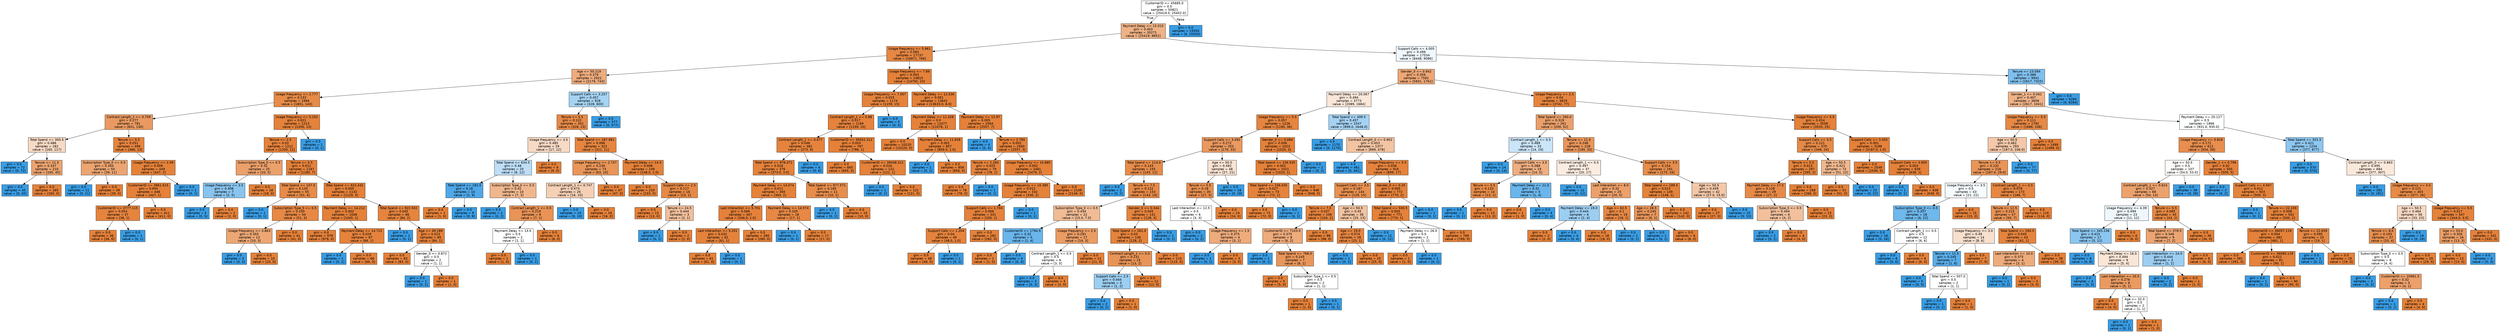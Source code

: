 digraph Tree {
node [shape=box, style="filled", color="black", fontname="helvetica"] ;
edge [fontname="helvetica"] ;
0 [label="CustomerID <= 45685.0\ngini = 0.5\nsamples = 50821\nvalue = [25419.0, 25402.0]", fillcolor="#ffffff"] ;
1 [label="Payment Delay <= 15.015\ngini = 0.403\nsamples = 35271\nvalue = [25419, 9852]", fillcolor="#efb286"] ;
0 -> 1 [labeldistance=2.5, labelangle=45, headlabel="True"] ;
2 [label="Usage Frequency <= 5.961\ngini = 0.083\nsamples = 17737\nvalue = [16971, 766]", fillcolor="#e68742"] ;
1 -> 2 ;
3 [label="Age <= 50.219\ngini = 0.379\nsamples = 2922\nvalue = [2179, 743]", fillcolor="#eeac7d"] ;
2 -> 3 ;
4 [label="Usage Frequency <= 2.777\ngini = 0.133\nsamples = 1994\nvalue = [1851, 143]", fillcolor="#e78b48"] ;
3 -> 4 ;
5 [label="Contract Length_1 <= 0.759\ngini = 0.277\nsamples = 781\nvalue = [651, 130]", fillcolor="#ea9a61"] ;
4 -> 5 ;
6 [label="Total Spend <= 300.5\ngini = 0.486\nsamples = 282\nvalue = [165, 117]", fillcolor="#f7dac5"] ;
5 -> 6 ;
7 [label="gini = 0.0\nsamples = 72\nvalue = [0, 72]", fillcolor="#399de5"] ;
6 -> 7 ;
8 [label="Tenure <= 11.5\ngini = 0.337\nsamples = 210\nvalue = [165, 45]", fillcolor="#eca36f"] ;
6 -> 8 ;
9 [label="gini = 0.0\nsamples = 45\nvalue = [0, 45]", fillcolor="#399de5"] ;
8 -> 9 ;
10 [label="gini = 0.0\nsamples = 165\nvalue = [165, 0]", fillcolor="#e58139"] ;
8 -> 10 ;
11 [label="Tenure <= 5.5\ngini = 0.051\nsamples = 499\nvalue = [486, 13]", fillcolor="#e6843e"] ;
5 -> 11 ;
12 [label="Subscription Type_0 <= 0.5\ngini = 0.343\nsamples = 50\nvalue = [39, 11]", fillcolor="#eca571"] ;
11 -> 12 ;
13 [label="gini = 0.0\nsamples = 11\nvalue = [0, 11]", fillcolor="#399de5"] ;
12 -> 13 ;
14 [label="gini = 0.0\nsamples = 39\nvalue = [39, 0]", fillcolor="#e58139"] ;
12 -> 14 ;
15 [label="Usage Frequency <= 2.09\ngini = 0.009\nsamples = 449\nvalue = [447, 2]", fillcolor="#e5823a"] ;
11 -> 15 ;
16 [label="CustomerID <= 3861.615\ngini = 0.004\nsamples = 448\nvalue = [447, 1]", fillcolor="#e58139"] ;
15 -> 16 ;
17 [label="CustomerID <= 3777.115\ngini = 0.053\nsamples = 37\nvalue = [36, 1]", fillcolor="#e6843e"] ;
16 -> 17 ;
18 [label="gini = 0.0\nsamples = 36\nvalue = [36, 0]", fillcolor="#e58139"] ;
17 -> 18 ;
19 [label="gini = 0.0\nsamples = 1\nvalue = [0, 1]", fillcolor="#399de5"] ;
17 -> 19 ;
20 [label="gini = 0.0\nsamples = 411\nvalue = [411, 0]", fillcolor="#e58139"] ;
16 -> 20 ;
21 [label="gini = 0.0\nsamples = 1\nvalue = [0, 1]", fillcolor="#399de5"] ;
15 -> 21 ;
22 [label="Usage Frequency <= 5.252\ngini = 0.021\nsamples = 1213\nvalue = [1200, 13]", fillcolor="#e5823b"] ;
4 -> 22 ;
23 [label="Tenure <= 2.5\ngini = 0.02\nsamples = 1212\nvalue = [1200, 12]", fillcolor="#e5823b"] ;
22 -> 23 ;
24 [label="Subscription Type_0 <= 0.5\ngini = 0.32\nsamples = 25\nvalue = [20, 5]", fillcolor="#eca06a"] ;
23 -> 24 ;
25 [label="Usage Frequency <= 3.5\ngini = 0.408\nsamples = 7\nvalue = [2, 5]", fillcolor="#88c4ef"] ;
24 -> 25 ;
26 [label="gini = 0.0\nsamples = 5\nvalue = [0, 5]", fillcolor="#399de5"] ;
25 -> 26 ;
27 [label="gini = 0.0\nsamples = 2\nvalue = [2, 0]", fillcolor="#e58139"] ;
25 -> 27 ;
28 [label="gini = 0.0\nsamples = 18\nvalue = [18, 0]", fillcolor="#e58139"] ;
24 -> 28 ;
29 [label="Tenure <= 5.5\ngini = 0.012\nsamples = 1187\nvalue = [1180, 7]", fillcolor="#e5823a"] ;
23 -> 29 ;
30 [label="Total Spend <= 107.5\ngini = 0.135\nsamples = 55\nvalue = [51, 4]", fillcolor="#e78b49"] ;
29 -> 30 ;
31 [label="gini = 0.0\nsamples = 1\nvalue = [0, 1]", fillcolor="#399de5"] ;
30 -> 31 ;
32 [label="Subscription Type_0 <= 0.5\ngini = 0.105\nsamples = 54\nvalue = [51, 3]", fillcolor="#e78845"] ;
30 -> 32 ;
33 [label="Usage Frequency <= 3.863\ngini = 0.355\nsamples = 13\nvalue = [10, 3]", fillcolor="#eda774"] ;
32 -> 33 ;
34 [label="gini = 0.0\nsamples = 3\nvalue = [0, 3]", fillcolor="#399de5"] ;
33 -> 34 ;
35 [label="gini = 0.0\nsamples = 10\nvalue = [10, 0]", fillcolor="#e58139"] ;
33 -> 35 ;
36 [label="gini = 0.0\nsamples = 41\nvalue = [41, 0]", fillcolor="#e58139"] ;
32 -> 36 ;
37 [label="Total Spend <= 922.432\ngini = 0.005\nsamples = 1132\nvalue = [1129, 3]", fillcolor="#e5813a"] ;
29 -> 37 ;
38 [label="Payment Delay <= 14.212\ngini = 0.002\nsamples = 1046\nvalue = [1045, 1]", fillcolor="#e58139"] ;
37 -> 38 ;
39 [label="gini = 0.0\nsamples = 979\nvalue = [979, 0]", fillcolor="#e58139"] ;
38 -> 39 ;
40 [label="Payment Delay <= 14.712\ngini = 0.029\nsamples = 67\nvalue = [66, 1]", fillcolor="#e5833c"] ;
38 -> 40 ;
41 [label="gini = 0.0\nsamples = 1\nvalue = [0, 1]", fillcolor="#399de5"] ;
40 -> 41 ;
42 [label="gini = 0.0\nsamples = 66\nvalue = [66, 0]", fillcolor="#e58139"] ;
40 -> 42 ;
43 [label="Total Spend <= 922.932\ngini = 0.045\nsamples = 86\nvalue = [84, 2]", fillcolor="#e6843e"] ;
37 -> 43 ;
44 [label="gini = 0.0\nsamples = 1\nvalue = [0, 1]", fillcolor="#399de5"] ;
43 -> 44 ;
45 [label="Age <= 49.189\ngini = 0.023\nsamples = 85\nvalue = [84, 1]", fillcolor="#e5823b"] ;
43 -> 45 ;
46 [label="gini = 0.0\nsamples = 83\nvalue = [83, 0]", fillcolor="#e58139"] ;
45 -> 46 ;
47 [label="Gender_0 <= 0.872\ngini = 0.5\nsamples = 2\nvalue = [1, 1]", fillcolor="#ffffff"] ;
45 -> 47 ;
48 [label="gini = 0.0\nsamples = 1\nvalue = [0, 1]", fillcolor="#399de5"] ;
47 -> 48 ;
49 [label="gini = 0.0\nsamples = 1\nvalue = [1, 0]", fillcolor="#e58139"] ;
47 -> 49 ;
50 [label="gini = 0.0\nsamples = 1\nvalue = [0, 1]", fillcolor="#399de5"] ;
22 -> 50 ;
51 [label="Support Calls <= 3.257\ngini = 0.457\nsamples = 928\nvalue = [328, 600]", fillcolor="#a5d3f3"] ;
3 -> 51 ;
52 [label="Tenure <= 5.5\ngini = 0.122\nsamples = 351\nvalue = [328, 23]", fillcolor="#e78a47"] ;
51 -> 52 ;
53 [label="Usage Frequency <= 3.5\ngini = 0.485\nsamples = 29\nvalue = [17, 12]", fillcolor="#f7dac5"] ;
52 -> 53 ;
54 [label="Total Spend <= 634.5\ngini = 0.48\nsamples = 20\nvalue = [8, 12]", fillcolor="#bddef6"] ;
53 -> 54 ;
55 [label="Total Spend <= 182.5\ngini = 0.18\nsamples = 10\nvalue = [1, 9]", fillcolor="#4fa8e8"] ;
54 -> 55 ;
56 [label="gini = 0.0\nsamples = 1\nvalue = [1, 0]", fillcolor="#e58139"] ;
55 -> 56 ;
57 [label="gini = 0.0\nsamples = 9\nvalue = [0, 9]", fillcolor="#399de5"] ;
55 -> 57 ;
58 [label="Subscription Type_0 <= 0.5\ngini = 0.42\nsamples = 10\nvalue = [7, 3]", fillcolor="#f0b78e"] ;
54 -> 58 ;
59 [label="gini = 0.0\nsamples = 2\nvalue = [0, 2]", fillcolor="#399de5"] ;
58 -> 59 ;
60 [label="Contract Length_1 <= 0.5\ngini = 0.219\nsamples = 8\nvalue = [7, 1]", fillcolor="#e99355"] ;
58 -> 60 ;
61 [label="Payment Delay <= 13.5\ngini = 0.5\nsamples = 2\nvalue = [1, 1]", fillcolor="#ffffff"] ;
60 -> 61 ;
62 [label="gini = 0.0\nsamples = 1\nvalue = [1, 0]", fillcolor="#e58139"] ;
61 -> 62 ;
63 [label="gini = 0.0\nsamples = 1\nvalue = [0, 1]", fillcolor="#399de5"] ;
61 -> 63 ;
64 [label="gini = 0.0\nsamples = 6\nvalue = [6, 0]", fillcolor="#e58139"] ;
60 -> 64 ;
65 [label="gini = 0.0\nsamples = 9\nvalue = [9, 0]", fillcolor="#e58139"] ;
53 -> 65 ;
66 [label="Total Spend <= 287.981\ngini = 0.066\nsamples = 322\nvalue = [311, 11]", fillcolor="#e68540"] ;
52 -> 66 ;
67 [label="Usage Frequency <= 2.747\ngini = 0.236\nsamples = 73\nvalue = [63, 10]", fillcolor="#e99558"] ;
66 -> 67 ;
68 [label="Contract Length_1 <= 0.747\ngini = 0.473\nsamples = 26\nvalue = [16, 10]", fillcolor="#f5d0b5"] ;
67 -> 68 ;
69 [label="gini = 0.0\nsamples = 10\nvalue = [0, 10]", fillcolor="#399de5"] ;
68 -> 69 ;
70 [label="gini = 0.0\nsamples = 16\nvalue = [16, 0]", fillcolor="#e58139"] ;
68 -> 70 ;
71 [label="gini = 0.0\nsamples = 47\nvalue = [47, 0]", fillcolor="#e58139"] ;
67 -> 71 ;
72 [label="Payment Delay <= 14.5\ngini = 0.008\nsamples = 249\nvalue = [248.0, 1.0]", fillcolor="#e5823a"] ;
66 -> 72 ;
73 [label="gini = 0.0\nsamples = 233\nvalue = [233, 0]", fillcolor="#e58139"] ;
72 -> 73 ;
74 [label="Support Calls <= 2.5\ngini = 0.117\nsamples = 16\nvalue = [15, 1]", fillcolor="#e78946"] ;
72 -> 74 ;
75 [label="gini = 0.0\nsamples = 13\nvalue = [13, 0]", fillcolor="#e58139"] ;
74 -> 75 ;
76 [label="Tenure <= 24.5\ngini = 0.444\nsamples = 3\nvalue = [2, 1]", fillcolor="#f2c09c"] ;
74 -> 76 ;
77 [label="gini = 0.0\nsamples = 1\nvalue = [0, 1]", fillcolor="#399de5"] ;
76 -> 77 ;
78 [label="gini = 0.0\nsamples = 2\nvalue = [2, 0]", fillcolor="#e58139"] ;
76 -> 78 ;
79 [label="gini = 0.0\nsamples = 577\nvalue = [0, 577]", fillcolor="#399de5"] ;
51 -> 79 ;
80 [label="Usage Frequency <= 7.89\ngini = 0.003\nsamples = 14815\nvalue = [14792, 23]", fillcolor="#e58139"] ;
2 -> 80 ;
81 [label="Usage Frequency <= 7.007\ngini = 0.025\nsamples = 1174\nvalue = [1159, 15]", fillcolor="#e5833c"] ;
80 -> 81 ;
82 [label="Contract Length_1 <= 0.88\ngini = 0.017\nsamples = 1169\nvalue = [1159, 10]", fillcolor="#e5823b"] ;
81 -> 82 ;
83 [label="Contract Length_1 <= 0.077\ngini = 0.046\nsamples = 382\nvalue = [373, 9]", fillcolor="#e6843e"] ;
82 -> 83 ;
84 [label="Total Spend <= 976.071\ngini = 0.016\nsamples = 376\nvalue = [373.0, 3.0]", fillcolor="#e5823b"] ;
83 -> 84 ;
85 [label="Payment Delay <= 14.074\ngini = 0.011\nsamples = 365\nvalue = [363, 2]", fillcolor="#e5823a"] ;
84 -> 85 ;
86 [label="Last Interaction <= 5.701\ngini = 0.006\nsamples = 347\nvalue = [346.0, 1.0]", fillcolor="#e5813a"] ;
85 -> 86 ;
87 [label="Last Interaction <= 5.201\ngini = 0.032\nsamples = 62\nvalue = [61, 1]", fillcolor="#e5833c"] ;
86 -> 87 ;
88 [label="gini = 0.0\nsamples = 61\nvalue = [61, 0]", fillcolor="#e58139"] ;
87 -> 88 ;
89 [label="gini = 0.0\nsamples = 1\nvalue = [0, 1]", fillcolor="#399de5"] ;
87 -> 89 ;
90 [label="gini = 0.0\nsamples = 285\nvalue = [285, 0]", fillcolor="#e58139"] ;
86 -> 90 ;
91 [label="Payment Delay <= 14.574\ngini = 0.105\nsamples = 18\nvalue = [17, 1]", fillcolor="#e78845"] ;
85 -> 91 ;
92 [label="gini = 0.0\nsamples = 1\nvalue = [0, 1]", fillcolor="#399de5"] ;
91 -> 92 ;
93 [label="gini = 0.0\nsamples = 17\nvalue = [17, 0]", fillcolor="#e58139"] ;
91 -> 93 ;
94 [label="Total Spend <= 977.571\ngini = 0.165\nsamples = 11\nvalue = [10, 1]", fillcolor="#e88e4d"] ;
84 -> 94 ;
95 [label="gini = 0.0\nsamples = 1\nvalue = [0, 1]", fillcolor="#399de5"] ;
94 -> 95 ;
96 [label="gini = 0.0\nsamples = 10\nvalue = [10, 0]", fillcolor="#e58139"] ;
94 -> 96 ;
97 [label="gini = 0.0\nsamples = 6\nvalue = [0, 6]", fillcolor="#399de5"] ;
83 -> 97 ;
98 [label="CustomerID <= 39352.312\ngini = 0.003\nsamples = 787\nvalue = [786, 1]", fillcolor="#e58139"] ;
82 -> 98 ;
99 [label="gini = 0.0\nsamples = 665\nvalue = [665, 0]", fillcolor="#e58139"] ;
98 -> 99 ;
100 [label="CustomerID <= 39438.312\ngini = 0.016\nsamples = 122\nvalue = [121, 1]", fillcolor="#e5823b"] ;
98 -> 100 ;
101 [label="gini = 0.0\nsamples = 1\nvalue = [0, 1]", fillcolor="#399de5"] ;
100 -> 101 ;
102 [label="gini = 0.0\nsamples = 121\nvalue = [121, 0]", fillcolor="#e58139"] ;
100 -> 102 ;
103 [label="gini = 0.0\nsamples = 5\nvalue = [0, 5]", fillcolor="#399de5"] ;
81 -> 103 ;
104 [label="Payment Delay <= 12.036\ngini = 0.001\nsamples = 13641\nvalue = [13633.0, 8.0]", fillcolor="#e58139"] ;
80 -> 104 ;
105 [label="Payment Delay <= 11.428\ngini = 0.0\nsamples = 11077\nvalue = [11076, 1]", fillcolor="#e58139"] ;
104 -> 105 ;
106 [label="gini = 0.0\nsamples = 10220\nvalue = [10220, 0]", fillcolor="#e58139"] ;
105 -> 106 ;
107 [label="Payment Delay <= 11.928\ngini = 0.002\nsamples = 857\nvalue = [856.0, 1.0]", fillcolor="#e58139"] ;
105 -> 107 ;
108 [label="gini = 0.0\nsamples = 1\nvalue = [0, 1]", fillcolor="#399de5"] ;
107 -> 108 ;
109 [label="gini = 0.0\nsamples = 856\nvalue = [856, 0]", fillcolor="#e58139"] ;
107 -> 109 ;
110 [label="Payment Delay <= 12.97\ngini = 0.005\nsamples = 2564\nvalue = [2557, 7]", fillcolor="#e5813a"] ;
104 -> 110 ;
111 [label="gini = 0.0\nsamples = 4\nvalue = [0, 4]", fillcolor="#399de5"] ;
110 -> 111 ;
112 [label="Tenure <= 2.765\ngini = 0.002\nsamples = 2560\nvalue = [2557, 3]", fillcolor="#e58139"] ;
110 -> 112 ;
113 [label="Tenure <= 2.265\ngini = 0.025\nsamples = 79\nvalue = [78, 1]", fillcolor="#e5833c"] ;
112 -> 113 ;
114 [label="gini = 0.0\nsamples = 78\nvalue = [78, 0]", fillcolor="#e58139"] ;
113 -> 114 ;
115 [label="gini = 0.0\nsamples = 1\nvalue = [0, 1]", fillcolor="#399de5"] ;
113 -> 115 ;
116 [label="Usage Frequency <= 10.885\ngini = 0.002\nsamples = 2481\nvalue = [2479, 2]", fillcolor="#e58139"] ;
112 -> 116 ;
117 [label="Usage Frequency <= 10.385\ngini = 0.012\nsamples = 332\nvalue = [330, 2]", fillcolor="#e5823a"] ;
116 -> 117 ;
118 [label="Support Calls <= 1.704\ngini = 0.006\nsamples = 331\nvalue = [330, 1]", fillcolor="#e5813a"] ;
117 -> 118 ;
119 [label="Support Calls <= 1.204\ngini = 0.04\nsamples = 49\nvalue = [48.0, 1.0]", fillcolor="#e6843d"] ;
118 -> 119 ;
120 [label="gini = 0.0\nsamples = 48\nvalue = [48, 0]", fillcolor="#e58139"] ;
119 -> 120 ;
121 [label="gini = 0.0\nsamples = 1\nvalue = [0, 1]", fillcolor="#399de5"] ;
119 -> 121 ;
122 [label="gini = 0.0\nsamples = 282\nvalue = [282, 0]", fillcolor="#e58139"] ;
118 -> 122 ;
123 [label="gini = 0.0\nsamples = 1\nvalue = [0, 1]", fillcolor="#399de5"] ;
117 -> 123 ;
124 [label="gini = 0.0\nsamples = 2149\nvalue = [2149, 0]", fillcolor="#e58139"] ;
116 -> 124 ;
125 [label="Support Calls <= 4.005\ngini = 0.499\nsamples = 17534\nvalue = [8448, 9086]", fillcolor="#f1f8fd"] ;
1 -> 125 ;
126 [label="Gender_0 <= 0.942\ngini = 0.356\nsamples = 7592\nvalue = [5831, 1761]", fillcolor="#eda775"] ;
125 -> 126 ;
127 [label="Payment Delay <= 20.067\ngini = 0.494\nsamples = 3773\nvalue = [2089, 1684]", fillcolor="#fae7d9"] ;
126 -> 127 ;
128 [label="Usage Frequency <= 5.5\ngini = 0.057\nsamples = 1226\nvalue = [1190, 36]", fillcolor="#e6853f"] ;
127 -> 128 ;
129 [label="Support Calls <= 3.492\ngini = 0.272\nsamples = 203\nvalue = [170, 33]", fillcolor="#ea995f"] ;
128 -> 129 ;
130 [label="Total Spend <= 114.0\ngini = 0.143\nsamples = 155\nvalue = [143, 12]", fillcolor="#e78c4a"] ;
129 -> 130 ;
131 [label="gini = 0.0\nsamples = 2\nvalue = [0, 2]", fillcolor="#399de5"] ;
130 -> 131 ;
132 [label="Tenure <= 7.5\ngini = 0.122\nsamples = 153\nvalue = [143, 10]", fillcolor="#e78a47"] ;
130 -> 132 ;
133 [label="Subscription Type_0 <= 0.5\ngini = 0.434\nsamples = 22\nvalue = [15.0, 7.0]", fillcolor="#f1bc95"] ;
132 -> 133 ;
134 [label="CustomerID <= 1794.5\ngini = 0.32\nsamples = 5\nvalue = [1, 4]", fillcolor="#6ab6ec"] ;
133 -> 134 ;
135 [label="gini = 0.0\nsamples = 1\nvalue = [1, 0]", fillcolor="#e58139"] ;
134 -> 135 ;
136 [label="gini = 0.0\nsamples = 4\nvalue = [0, 4]", fillcolor="#399de5"] ;
134 -> 136 ;
137 [label="Usage Frequency <= 2.5\ngini = 0.291\nsamples = 17\nvalue = [14, 3]", fillcolor="#eb9c63"] ;
133 -> 137 ;
138 [label="Contract Length_1 <= 0.5\ngini = 0.5\nsamples = 6\nvalue = [3, 3]", fillcolor="#ffffff"] ;
137 -> 138 ;
139 [label="gini = 0.0\nsamples = 3\nvalue = [0, 3]", fillcolor="#399de5"] ;
138 -> 139 ;
140 [label="gini = 0.0\nsamples = 3\nvalue = [3, 0]", fillcolor="#e58139"] ;
138 -> 140 ;
141 [label="gini = 0.0\nsamples = 11\nvalue = [11, 0]", fillcolor="#e58139"] ;
137 -> 141 ;
142 [label="Gender_0 <= 0.344\ngini = 0.045\nsamples = 131\nvalue = [128, 3]", fillcolor="#e6843e"] ;
132 -> 142 ;
143 [label="Total Spend <= 261.0\ngini = 0.03\nsamples = 130\nvalue = [128, 2]", fillcolor="#e5833c"] ;
142 -> 143 ;
144 [label="Contract Length_1 <= 0.5\ngini = 0.231\nsamples = 15\nvalue = [13, 2]", fillcolor="#e99457"] ;
143 -> 144 ;
145 [label="Support Calls <= 2.5\ngini = 0.444\nsamples = 3\nvalue = [1, 2]", fillcolor="#9ccef2"] ;
144 -> 145 ;
146 [label="gini = 0.0\nsamples = 2\nvalue = [0, 2]", fillcolor="#399de5"] ;
145 -> 146 ;
147 [label="gini = 0.0\nsamples = 1\nvalue = [1, 0]", fillcolor="#e58139"] ;
145 -> 147 ;
148 [label="gini = 0.0\nsamples = 12\nvalue = [12, 0]", fillcolor="#e58139"] ;
144 -> 148 ;
149 [label="gini = 0.0\nsamples = 115\nvalue = [115, 0]", fillcolor="#e58139"] ;
143 -> 149 ;
150 [label="gini = 0.0\nsamples = 1\nvalue = [0, 1]", fillcolor="#399de5"] ;
142 -> 150 ;
151 [label="Age <= 50.0\ngini = 0.492\nsamples = 48\nvalue = [27, 21]", fillcolor="#f9e3d3"] ;
129 -> 151 ;
152 [label="Tenure <= 5.5\ngini = 0.18\nsamples = 30\nvalue = [27, 3]", fillcolor="#e88f4f"] ;
151 -> 152 ;
153 [label="Last Interaction <= 12.5\ngini = 0.5\nsamples = 6\nvalue = [3, 3]", fillcolor="#ffffff"] ;
152 -> 153 ;
154 [label="gini = 0.0\nsamples = 2\nvalue = [0, 2]", fillcolor="#399de5"] ;
153 -> 154 ;
155 [label="Usage Frequency <= 1.5\ngini = 0.375\nsamples = 4\nvalue = [3, 1]", fillcolor="#eeab7b"] ;
153 -> 155 ;
156 [label="gini = 0.0\nsamples = 1\nvalue = [0, 1]", fillcolor="#399de5"] ;
155 -> 156 ;
157 [label="gini = 0.0\nsamples = 3\nvalue = [3, 0]", fillcolor="#e58139"] ;
155 -> 157 ;
158 [label="gini = 0.0\nsamples = 24\nvalue = [24, 0]", fillcolor="#e58139"] ;
152 -> 158 ;
159 [label="gini = 0.0\nsamples = 18\nvalue = [0, 18]", fillcolor="#399de5"] ;
151 -> 159 ;
160 [label="Gender_0 <= 0.084\ngini = 0.006\nsamples = 1023\nvalue = [1020, 3]", fillcolor="#e5813a"] ;
128 -> 160 ;
161 [label="Total Spend <= 156.535\ngini = 0.002\nsamples = 1021\nvalue = [1020, 1]", fillcolor="#e58139"] ;
160 -> 161 ;
162 [label="Total Spend <= 156.035\ngini = 0.027\nsamples = 73\nvalue = [72, 1]", fillcolor="#e5833c"] ;
161 -> 162 ;
163 [label="gini = 0.0\nsamples = 72\nvalue = [72, 0]", fillcolor="#e58139"] ;
162 -> 163 ;
164 [label="gini = 0.0\nsamples = 1\nvalue = [0, 1]", fillcolor="#399de5"] ;
162 -> 164 ;
165 [label="gini = 0.0\nsamples = 948\nvalue = [948, 0]", fillcolor="#e58139"] ;
161 -> 165 ;
166 [label="gini = 0.0\nsamples = 2\nvalue = [0, 2]", fillcolor="#399de5"] ;
160 -> 166 ;
167 [label="Total Spend <= 499.5\ngini = 0.457\nsamples = 2547\nvalue = [899.0, 1648.0]", fillcolor="#a5d2f3"] ;
127 -> 167 ;
168 [label="gini = 0.0\nsamples = 1170\nvalue = [0, 1170]", fillcolor="#399de5"] ;
167 -> 168 ;
169 [label="Contract Length_0 <= 0.902\ngini = 0.453\nsamples = 1377\nvalue = [899, 478]", fillcolor="#f3c4a2"] ;
167 -> 169 ;
170 [label="gini = 0.0\nsamples = 461\nvalue = [0, 461]", fillcolor="#399de5"] ;
169 -> 170 ;
171 [label="Usage Frequency <= 5.5\ngini = 0.036\nsamples = 916\nvalue = [899, 17]", fillcolor="#e5833d"] ;
169 -> 171 ;
172 [label="Support Calls <= 3.5\ngini = 0.187\nsamples = 144\nvalue = [129, 15]", fillcolor="#e89050"] ;
171 -> 172 ;
173 [label="Tenure <= 7.5\ngini = 0.037\nsamples = 106\nvalue = [104, 2]", fillcolor="#e6833d"] ;
172 -> 173 ;
174 [label="CustomerID <= 7103.0\ngini = 0.375\nsamples = 8\nvalue = [6, 2]", fillcolor="#eeab7b"] ;
173 -> 174 ;
175 [label="gini = 0.0\nsamples = 1\nvalue = [0, 1]", fillcolor="#399de5"] ;
174 -> 175 ;
176 [label="Total Spend <= 768.0\ngini = 0.245\nsamples = 7\nvalue = [6, 1]", fillcolor="#e9965a"] ;
174 -> 176 ;
177 [label="gini = 0.0\nsamples = 5\nvalue = [5, 0]", fillcolor="#e58139"] ;
176 -> 177 ;
178 [label="Subscription Type_1 <= 0.5\ngini = 0.5\nsamples = 2\nvalue = [1, 1]", fillcolor="#ffffff"] ;
176 -> 178 ;
179 [label="gini = 0.0\nsamples = 1\nvalue = [1, 0]", fillcolor="#e58139"] ;
178 -> 179 ;
180 [label="gini = 0.0\nsamples = 1\nvalue = [0, 1]", fillcolor="#399de5"] ;
178 -> 180 ;
181 [label="gini = 0.0\nsamples = 98\nvalue = [98, 0]", fillcolor="#e58139"] ;
173 -> 181 ;
182 [label="Age <= 50.5\ngini = 0.45\nsamples = 38\nvalue = [25, 13]", fillcolor="#f3c3a0"] ;
172 -> 182 ;
183 [label="Age <= 19.0\ngini = 0.074\nsamples = 26\nvalue = [25, 1]", fillcolor="#e68641"] ;
182 -> 183 ;
184 [label="gini = 0.0\nsamples = 1\nvalue = [0, 1]", fillcolor="#399de5"] ;
183 -> 184 ;
185 [label="gini = 0.0\nsamples = 25\nvalue = [25, 0]", fillcolor="#e58139"] ;
183 -> 185 ;
186 [label="gini = 0.0\nsamples = 12\nvalue = [0, 12]", fillcolor="#399de5"] ;
182 -> 186 ;
187 [label="Gender_0 <= 0.35\ngini = 0.005\nsamples = 772\nvalue = [770, 2]", fillcolor="#e5813a"] ;
171 -> 187 ;
188 [label="Total Spend <= 500.5\ngini = 0.003\nsamples = 771\nvalue = [770, 1]", fillcolor="#e58139"] ;
187 -> 188 ;
189 [label="Payment Delay <= 26.5\ngini = 0.5\nsamples = 2\nvalue = [1, 1]", fillcolor="#ffffff"] ;
188 -> 189 ;
190 [label="gini = 0.0\nsamples = 1\nvalue = [1, 0]", fillcolor="#e58139"] ;
189 -> 190 ;
191 [label="gini = 0.0\nsamples = 1\nvalue = [0, 1]", fillcolor="#399de5"] ;
189 -> 191 ;
192 [label="gini = 0.0\nsamples = 769\nvalue = [769, 0]", fillcolor="#e58139"] ;
188 -> 192 ;
193 [label="gini = 0.0\nsamples = 1\nvalue = [0, 1]", fillcolor="#399de5"] ;
187 -> 193 ;
194 [label="Usage Frequency <= 2.5\ngini = 0.04\nsamples = 3819\nvalue = [3742, 77]", fillcolor="#e6843d"] ;
126 -> 194 ;
195 [label="Total Spend <= 260.0\ngini = 0.319\nsamples = 261\nvalue = [209, 52]", fillcolor="#eba06a"] ;
194 -> 195 ;
196 [label="Contract Length_1 <= 0.5\ngini = 0.489\nsamples = 33\nvalue = [14, 19]", fillcolor="#cbe5f8"] ;
195 -> 196 ;
197 [label="gini = 0.0\nsamples = 14\nvalue = [0, 14]", fillcolor="#399de5"] ;
196 -> 197 ;
198 [label="Support Calls <= 3.5\ngini = 0.388\nsamples = 19\nvalue = [14, 5]", fillcolor="#eeae80"] ;
196 -> 198 ;
199 [label="Tenure <= 5.5\ngini = 0.133\nsamples = 14\nvalue = [13, 1]", fillcolor="#e78b48"] ;
198 -> 199 ;
200 [label="gini = 0.0\nsamples = 1\nvalue = [0, 1]", fillcolor="#399de5"] ;
199 -> 200 ;
201 [label="gini = 0.0\nsamples = 13\nvalue = [13, 0]", fillcolor="#e58139"] ;
199 -> 201 ;
202 [label="Payment Delay <= 21.0\ngini = 0.32\nsamples = 5\nvalue = [1, 4]", fillcolor="#6ab6ec"] ;
198 -> 202 ;
203 [label="gini = 0.0\nsamples = 1\nvalue = [1, 0]", fillcolor="#e58139"] ;
202 -> 203 ;
204 [label="gini = 0.0\nsamples = 4\nvalue = [0, 4]", fillcolor="#399de5"] ;
202 -> 204 ;
205 [label="Tenure <= 11.5\ngini = 0.248\nsamples = 228\nvalue = [195, 33]", fillcolor="#e9965b"] ;
195 -> 205 ;
206 [label="Contract Length_1 <= 0.5\ngini = 0.497\nsamples = 37\nvalue = [20, 17]", fillcolor="#fbece1"] ;
205 -> 206 ;
207 [label="gini = 0.0\nsamples = 12\nvalue = [0, 12]", fillcolor="#399de5"] ;
206 -> 207 ;
208 [label="Last Interaction <= 8.0\ngini = 0.32\nsamples = 25\nvalue = [20, 5]", fillcolor="#eca06a"] ;
206 -> 208 ;
209 [label="Payment Delay <= 19.0\ngini = 0.444\nsamples = 6\nvalue = [2, 4]", fillcolor="#9ccef2"] ;
208 -> 209 ;
210 [label="gini = 0.0\nsamples = 2\nvalue = [2, 0]", fillcolor="#e58139"] ;
209 -> 210 ;
211 [label="gini = 0.0\nsamples = 4\nvalue = [0, 4]", fillcolor="#399de5"] ;
209 -> 211 ;
212 [label="Age <= 62.5\ngini = 0.1\nsamples = 19\nvalue = [18, 1]", fillcolor="#e68844"] ;
208 -> 212 ;
213 [label="gini = 0.0\nsamples = 18\nvalue = [18, 0]", fillcolor="#e58139"] ;
212 -> 213 ;
214 [label="gini = 0.0\nsamples = 1\nvalue = [0, 1]", fillcolor="#399de5"] ;
212 -> 214 ;
215 [label="Support Calls <= 3.5\ngini = 0.154\nsamples = 191\nvalue = [175, 16]", fillcolor="#e78d4b"] ;
205 -> 215 ;
216 [label="Total Spend <= 289.5\ngini = 0.013\nsamples = 149\nvalue = [148, 1]", fillcolor="#e5823a"] ;
215 -> 216 ;
217 [label="Age <= 28.5\ngini = 0.245\nsamples = 7\nvalue = [6, 1]", fillcolor="#e9965a"] ;
216 -> 217 ;
218 [label="gini = 0.0\nsamples = 1\nvalue = [0, 1]", fillcolor="#399de5"] ;
217 -> 218 ;
219 [label="gini = 0.0\nsamples = 6\nvalue = [6, 0]", fillcolor="#e58139"] ;
217 -> 219 ;
220 [label="gini = 0.0\nsamples = 142\nvalue = [142, 0]", fillcolor="#e58139"] ;
216 -> 220 ;
221 [label="Age <= 50.5\ngini = 0.459\nsamples = 42\nvalue = [27.0, 15.0]", fillcolor="#f3c7a7"] ;
215 -> 221 ;
222 [label="gini = 0.0\nsamples = 27\nvalue = [27, 0]", fillcolor="#e58139"] ;
221 -> 222 ;
223 [label="gini = 0.0\nsamples = 15\nvalue = [0, 15]", fillcolor="#399de5"] ;
221 -> 223 ;
224 [label="Usage Frequency <= 5.5\ngini = 0.014\nsamples = 3558\nvalue = [3533, 25]", fillcolor="#e5823a"] ;
194 -> 224 ;
225 [label="Support Calls <= 3.5\ngini = 0.121\nsamples = 370\nvalue = [346, 24]", fillcolor="#e78a47"] ;
224 -> 225 ;
226 [label="Tenure <= 5.5\ngini = 0.013\nsamples = 297\nvalue = [295, 2]", fillcolor="#e5823a"] ;
225 -> 226 ;
227 [label="Payment Delay <= 17.5\ngini = 0.128\nsamples = 29\nvalue = [27, 2]", fillcolor="#e78a48"] ;
226 -> 227 ;
228 [label="Subscription Type_0 <= 0.5\ngini = 0.444\nsamples = 6\nvalue = [4, 2]", fillcolor="#f2c09c"] ;
227 -> 228 ;
229 [label="gini = 0.0\nsamples = 2\nvalue = [0, 2]", fillcolor="#399de5"] ;
228 -> 229 ;
230 [label="gini = 0.0\nsamples = 4\nvalue = [4, 0]", fillcolor="#e58139"] ;
228 -> 230 ;
231 [label="gini = 0.0\nsamples = 23\nvalue = [23, 0]", fillcolor="#e58139"] ;
227 -> 231 ;
232 [label="gini = 0.0\nsamples = 268\nvalue = [268, 0]", fillcolor="#e58139"] ;
226 -> 232 ;
233 [label="Age <= 50.5\ngini = 0.421\nsamples = 73\nvalue = [51, 22]", fillcolor="#f0b78e"] ;
225 -> 233 ;
234 [label="gini = 0.0\nsamples = 51\nvalue = [51, 0]", fillcolor="#e58139"] ;
233 -> 234 ;
235 [label="gini = 0.0\nsamples = 22\nvalue = [0, 22]", fillcolor="#399de5"] ;
233 -> 235 ;
236 [label="Support Calls <= 3.455\ngini = 0.001\nsamples = 3188\nvalue = [3187.0, 1.0]", fillcolor="#e58139"] ;
224 -> 236 ;
237 [label="gini = 0.0\nsamples = 2549\nvalue = [2549, 0]", fillcolor="#e58139"] ;
236 -> 237 ;
238 [label="Support Calls <= 3.955\ngini = 0.003\nsamples = 639\nvalue = [638, 1]", fillcolor="#e58139"] ;
236 -> 238 ;
239 [label="gini = 0.0\nsamples = 1\nvalue = [0, 1]", fillcolor="#399de5"] ;
238 -> 239 ;
240 [label="gini = 0.0\nsamples = 638\nvalue = [638, 0]", fillcolor="#e58139"] ;
238 -> 240 ;
241 [label="Tenure <= 23.094\ngini = 0.388\nsamples = 9942\nvalue = [2617, 7325]", fillcolor="#80c0ee"] ;
125 -> 241 ;
242 [label="Gender_1 <= 0.042\ngini = 0.407\nsamples = 3658\nvalue = [2617, 1041]", fillcolor="#efb388"] ;
241 -> 242 ;
243 [label="Usage Frequency <= 5.5\ngini = 0.111\nsamples = 1792\nvalue = [1686, 106]", fillcolor="#e78945"] ;
242 -> 243 ;
244 [label="Age <= 50.5\ngini = 0.462\nsamples = 293\nvalue = [187.0, 106.0]", fillcolor="#f4c8a9"] ;
243 -> 244 ;
245 [label="Tenure <= 5.5\ngini = 0.232\nsamples = 216\nvalue = [187.0, 29.0]", fillcolor="#e99558"] ;
244 -> 245 ;
246 [label="Usage Frequency <= 3.5\ngini = 0.5\nsamples = 43\nvalue = [21, 22]", fillcolor="#f6fbfe"] ;
245 -> 246 ;
247 [label="Subscription Type_0 <= 0.5\ngini = 0.337\nsamples = 28\nvalue = [6, 22]", fillcolor="#6fb8ec"] ;
246 -> 247 ;
248 [label="gini = 0.0\nsamples = 16\nvalue = [0, 16]", fillcolor="#399de5"] ;
247 -> 248 ;
249 [label="Contract Length_1 <= 0.5\ngini = 0.5\nsamples = 12\nvalue = [6, 6]", fillcolor="#ffffff"] ;
247 -> 249 ;
250 [label="gini = 0.0\nsamples = 6\nvalue = [0, 6]", fillcolor="#399de5"] ;
249 -> 250 ;
251 [label="gini = 0.0\nsamples = 6\nvalue = [6, 0]", fillcolor="#e58139"] ;
249 -> 251 ;
252 [label="gini = 0.0\nsamples = 15\nvalue = [15, 0]", fillcolor="#e58139"] ;
246 -> 252 ;
253 [label="Contract Length_1 <= 0.5\ngini = 0.078\nsamples = 173\nvalue = [166, 7]", fillcolor="#e68641"] ;
245 -> 253 ;
254 [label="Tenure <= 12.5\ngini = 0.215\nsamples = 57\nvalue = [50, 7]", fillcolor="#e99355"] ;
253 -> 254 ;
255 [label="Usage Frequency <= 3.0\ngini = 0.49\nsamples = 14\nvalue = [8, 6]", fillcolor="#f8e0ce"] ;
254 -> 255 ;
256 [label="Tenure <= 11.5\ngini = 0.245\nsamples = 7\nvalue = [1, 6]", fillcolor="#5aade9"] ;
255 -> 256 ;
257 [label="gini = 0.0\nsamples = 5\nvalue = [0, 5]", fillcolor="#399de5"] ;
256 -> 257 ;
258 [label="Total Spend <= 507.0\ngini = 0.5\nsamples = 2\nvalue = [1, 1]", fillcolor="#ffffff"] ;
256 -> 258 ;
259 [label="gini = 0.0\nsamples = 1\nvalue = [0, 1]", fillcolor="#399de5"] ;
258 -> 259 ;
260 [label="gini = 0.0\nsamples = 1\nvalue = [1, 0]", fillcolor="#e58139"] ;
258 -> 260 ;
261 [label="gini = 0.0\nsamples = 7\nvalue = [7, 0]", fillcolor="#e58139"] ;
255 -> 261 ;
262 [label="Total Spend <= 260.5\ngini = 0.045\nsamples = 43\nvalue = [42, 1]", fillcolor="#e6843e"] ;
254 -> 262 ;
263 [label="Last Interaction <= 10.0\ngini = 0.375\nsamples = 4\nvalue = [3, 1]", fillcolor="#eeab7b"] ;
262 -> 263 ;
264 [label="gini = 0.0\nsamples = 1\nvalue = [0, 1]", fillcolor="#399de5"] ;
263 -> 264 ;
265 [label="gini = 0.0\nsamples = 3\nvalue = [3, 0]", fillcolor="#e58139"] ;
263 -> 265 ;
266 [label="gini = 0.0\nsamples = 39\nvalue = [39, 0]", fillcolor="#e58139"] ;
262 -> 266 ;
267 [label="gini = 0.0\nsamples = 116\nvalue = [116, 0]", fillcolor="#e58139"] ;
253 -> 267 ;
268 [label="gini = 0.0\nsamples = 77\nvalue = [0, 77]", fillcolor="#399de5"] ;
244 -> 268 ;
269 [label="gini = 0.0\nsamples = 1499\nvalue = [1499, 0]", fillcolor="#e58139"] ;
243 -> 269 ;
270 [label="Payment Delay <= 20.127\ngini = 0.5\nsamples = 1866\nvalue = [931.0, 935.0]", fillcolor="#feffff"] ;
242 -> 270 ;
271 [label="Usage Frequency <= 5.826\ngini = 0.172\nsamples = 612\nvalue = [554, 58]", fillcolor="#e88e4e"] ;
270 -> 271 ;
272 [label="Age <= 50.5\ngini = 0.5\nsamples = 107\nvalue = [54.0, 53.0]", fillcolor="#fffdfb"] ;
271 -> 272 ;
273 [label="Contract Length_1 <= 0.624\ngini = 0.327\nsamples = 68\nvalue = [54, 14]", fillcolor="#eca26c"] ;
272 -> 273 ;
274 [label="Usage Frequency <= 4.39\ngini = 0.499\nsamples = 23\nvalue = [11, 12]", fillcolor="#eff7fd"] ;
273 -> 274 ;
275 [label="Total Spend <= 345.236\ngini = 0.415\nsamples = 17\nvalue = [5, 12]", fillcolor="#8bc6f0"] ;
274 -> 275 ;
276 [label="gini = 0.0\nsamples = 8\nvalue = [0, 8]", fillcolor="#399de5"] ;
275 -> 276 ;
277 [label="Payment Delay <= 16.5\ngini = 0.494\nsamples = 9\nvalue = [5, 4]", fillcolor="#fae6d7"] ;
275 -> 277 ;
278 [label="gini = 0.0\nsamples = 3\nvalue = [0, 3]", fillcolor="#399de5"] ;
277 -> 278 ;
279 [label="Last Interaction <= 20.5\ngini = 0.278\nsamples = 6\nvalue = [5, 1]", fillcolor="#ea9a61"] ;
277 -> 279 ;
280 [label="gini = 0.0\nsamples = 4\nvalue = [4, 0]", fillcolor="#e58139"] ;
279 -> 280 ;
281 [label="Age <= 32.0\ngini = 0.5\nsamples = 2\nvalue = [1, 1]", fillcolor="#ffffff"] ;
279 -> 281 ;
282 [label="gini = 0.0\nsamples = 1\nvalue = [0, 1]", fillcolor="#399de5"] ;
281 -> 282 ;
283 [label="gini = 0.0\nsamples = 1\nvalue = [1, 0]", fillcolor="#e58139"] ;
281 -> 283 ;
284 [label="gini = 0.0\nsamples = 6\nvalue = [6, 0]", fillcolor="#e58139"] ;
274 -> 284 ;
285 [label="Tenure <= 5.5\ngini = 0.085\nsamples = 45\nvalue = [43, 2]", fillcolor="#e68742"] ;
273 -> 285 ;
286 [label="Total Spend <= 378.5\ngini = 0.346\nsamples = 9\nvalue = [7, 2]", fillcolor="#eca572"] ;
285 -> 286 ;
287 [label="Last Interaction <= 24.0\ngini = 0.444\nsamples = 3\nvalue = [1, 2]", fillcolor="#9ccef2"] ;
286 -> 287 ;
288 [label="gini = 0.0\nsamples = 2\nvalue = [0, 2]", fillcolor="#399de5"] ;
287 -> 288 ;
289 [label="gini = 0.0\nsamples = 1\nvalue = [1, 0]", fillcolor="#e58139"] ;
287 -> 289 ;
290 [label="gini = 0.0\nsamples = 6\nvalue = [6, 0]", fillcolor="#e58139"] ;
286 -> 290 ;
291 [label="gini = 0.0\nsamples = 36\nvalue = [36, 0]", fillcolor="#e58139"] ;
285 -> 291 ;
292 [label="gini = 0.0\nsamples = 39\nvalue = [0, 39]", fillcolor="#399de5"] ;
272 -> 292 ;
293 [label="Gender_1 <= 0.796\ngini = 0.02\nsamples = 505\nvalue = [500, 5]", fillcolor="#e5823b"] ;
271 -> 293 ;
294 [label="gini = 0.0\nsamples = 2\nvalue = [0, 2]", fillcolor="#399de5"] ;
293 -> 294 ;
295 [label="Support Calls <= 4.947\ngini = 0.012\nsamples = 503\nvalue = [500, 3]", fillcolor="#e5823a"] ;
293 -> 295 ;
296 [label="gini = 0.0\nsamples = 1\nvalue = [0, 1]", fillcolor="#399de5"] ;
295 -> 296 ;
297 [label="Tenure <= 22.159\ngini = 0.008\nsamples = 502\nvalue = [500, 2]", fillcolor="#e5823a"] ;
295 -> 297 ;
298 [label="CustomerID <= 36057.119\ngini = 0.004\nsamples = 482\nvalue = [481, 1]", fillcolor="#e58139"] ;
297 -> 298 ;
299 [label="gini = 0.0\nsamples = 391\nvalue = [391, 0]", fillcolor="#e58139"] ;
298 -> 299 ;
300 [label="CustomerID <= 36080.119\ngini = 0.022\nsamples = 91\nvalue = [90, 1]", fillcolor="#e5823b"] ;
298 -> 300 ;
301 [label="gini = 0.0\nsamples = 1\nvalue = [0, 1]", fillcolor="#399de5"] ;
300 -> 301 ;
302 [label="gini = 0.0\nsamples = 90\nvalue = [90, 0]", fillcolor="#e58139"] ;
300 -> 302 ;
303 [label="Tenure <= 22.659\ngini = 0.095\nsamples = 20\nvalue = [19, 1]", fillcolor="#e68843"] ;
297 -> 303 ;
304 [label="gini = 0.0\nsamples = 1\nvalue = [0, 1]", fillcolor="#399de5"] ;
303 -> 304 ;
305 [label="gini = 0.0\nsamples = 19\nvalue = [19, 0]", fillcolor="#e58139"] ;
303 -> 305 ;
306 [label="Total Spend <= 501.5\ngini = 0.421\nsamples = 1254\nvalue = [377, 877]", fillcolor="#8ec7f0"] ;
270 -> 306 ;
307 [label="gini = 0.0\nsamples = 570\nvalue = [0, 570]", fillcolor="#399de5"] ;
306 -> 307 ;
308 [label="Contract Length_0 <= 0.863\ngini = 0.495\nsamples = 684\nvalue = [377, 307]", fillcolor="#fae8da"] ;
306 -> 308 ;
309 [label="gini = 0.0\nsamples = 281\nvalue = [0, 281]", fillcolor="#399de5"] ;
308 -> 309 ;
310 [label="Usage Frequency <= 4.5\ngini = 0.121\nsamples = 403\nvalue = [377, 26]", fillcolor="#e78a47"] ;
308 -> 310 ;
311 [label="Age <= 50.5\ngini = 0.484\nsamples = 56\nvalue = [33, 23]", fillcolor="#f7d9c3"] ;
310 -> 311 ;
312 [label="Tenure <= 8.0\ngini = 0.193\nsamples = 37\nvalue = [33, 4]", fillcolor="#e89051"] ;
311 -> 312 ;
313 [label="Subscription Type_0 <= 0.5\ngini = 0.5\nsamples = 8\nvalue = [4, 4]", fillcolor="#ffffff"] ;
312 -> 313 ;
314 [label="gini = 0.0\nsamples = 3\nvalue = [0, 3]", fillcolor="#399de5"] ;
313 -> 314 ;
315 [label="CustomerID <= 20961.5\ngini = 0.32\nsamples = 5\nvalue = [4, 1]", fillcolor="#eca06a"] ;
313 -> 315 ;
316 [label="gini = 0.0\nsamples = 1\nvalue = [0, 1]", fillcolor="#399de5"] ;
315 -> 316 ;
317 [label="gini = 0.0\nsamples = 4\nvalue = [4, 0]", fillcolor="#e58139"] ;
315 -> 317 ;
318 [label="gini = 0.0\nsamples = 29\nvalue = [29, 0]", fillcolor="#e58139"] ;
312 -> 318 ;
319 [label="gini = 0.0\nsamples = 19\nvalue = [0, 19]", fillcolor="#399de5"] ;
311 -> 319 ;
320 [label="Usage Frequency <= 5.5\ngini = 0.017\nsamples = 347\nvalue = [344.0, 3.0]", fillcolor="#e5823b"] ;
310 -> 320 ;
321 [label="Age <= 53.0\ngini = 0.305\nsamples = 16\nvalue = [13, 3]", fillcolor="#eb9e67"] ;
320 -> 321 ;
322 [label="gini = 0.0\nsamples = 13\nvalue = [13, 0]", fillcolor="#e58139"] ;
321 -> 322 ;
323 [label="gini = 0.0\nsamples = 3\nvalue = [0, 3]", fillcolor="#399de5"] ;
321 -> 323 ;
324 [label="gini = 0.0\nsamples = 331\nvalue = [331, 0]", fillcolor="#e58139"] ;
320 -> 324 ;
325 [label="gini = 0.0\nsamples = 6284\nvalue = [0, 6284]", fillcolor="#399de5"] ;
241 -> 325 ;
326 [label="gini = 0.0\nsamples = 15550\nvalue = [0, 15550]", fillcolor="#399de5"] ;
0 -> 326 [labeldistance=2.5, labelangle=-45, headlabel="False"] ;
}